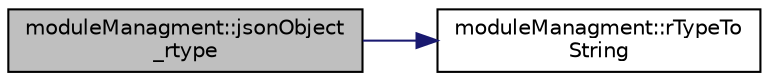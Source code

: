 digraph "moduleManagment::jsonObject_rtype"
{
 // LATEX_PDF_SIZE
  edge [fontname="Helvetica",fontsize="10",labelfontname="Helvetica",labelfontsize="10"];
  node [fontname="Helvetica",fontsize="10",shape=record];
  rankdir="LR";
  Node1 [label="moduleManagment::jsonObject\l_rtype",height=0.2,width=0.4,color="black", fillcolor="grey75", style="filled", fontcolor="black",tooltip=" "];
  Node1 -> Node2 [color="midnightblue",fontsize="10",style="solid",fontname="Helvetica"];
  Node2 [label="moduleManagment::rTypeTo\lString",height=0.2,width=0.4,color="black", fillcolor="white", style="filled",URL="$classmodule_managment.html#aa552e09c273e7f3b38bac171f7d601cf",tooltip=" "];
}

